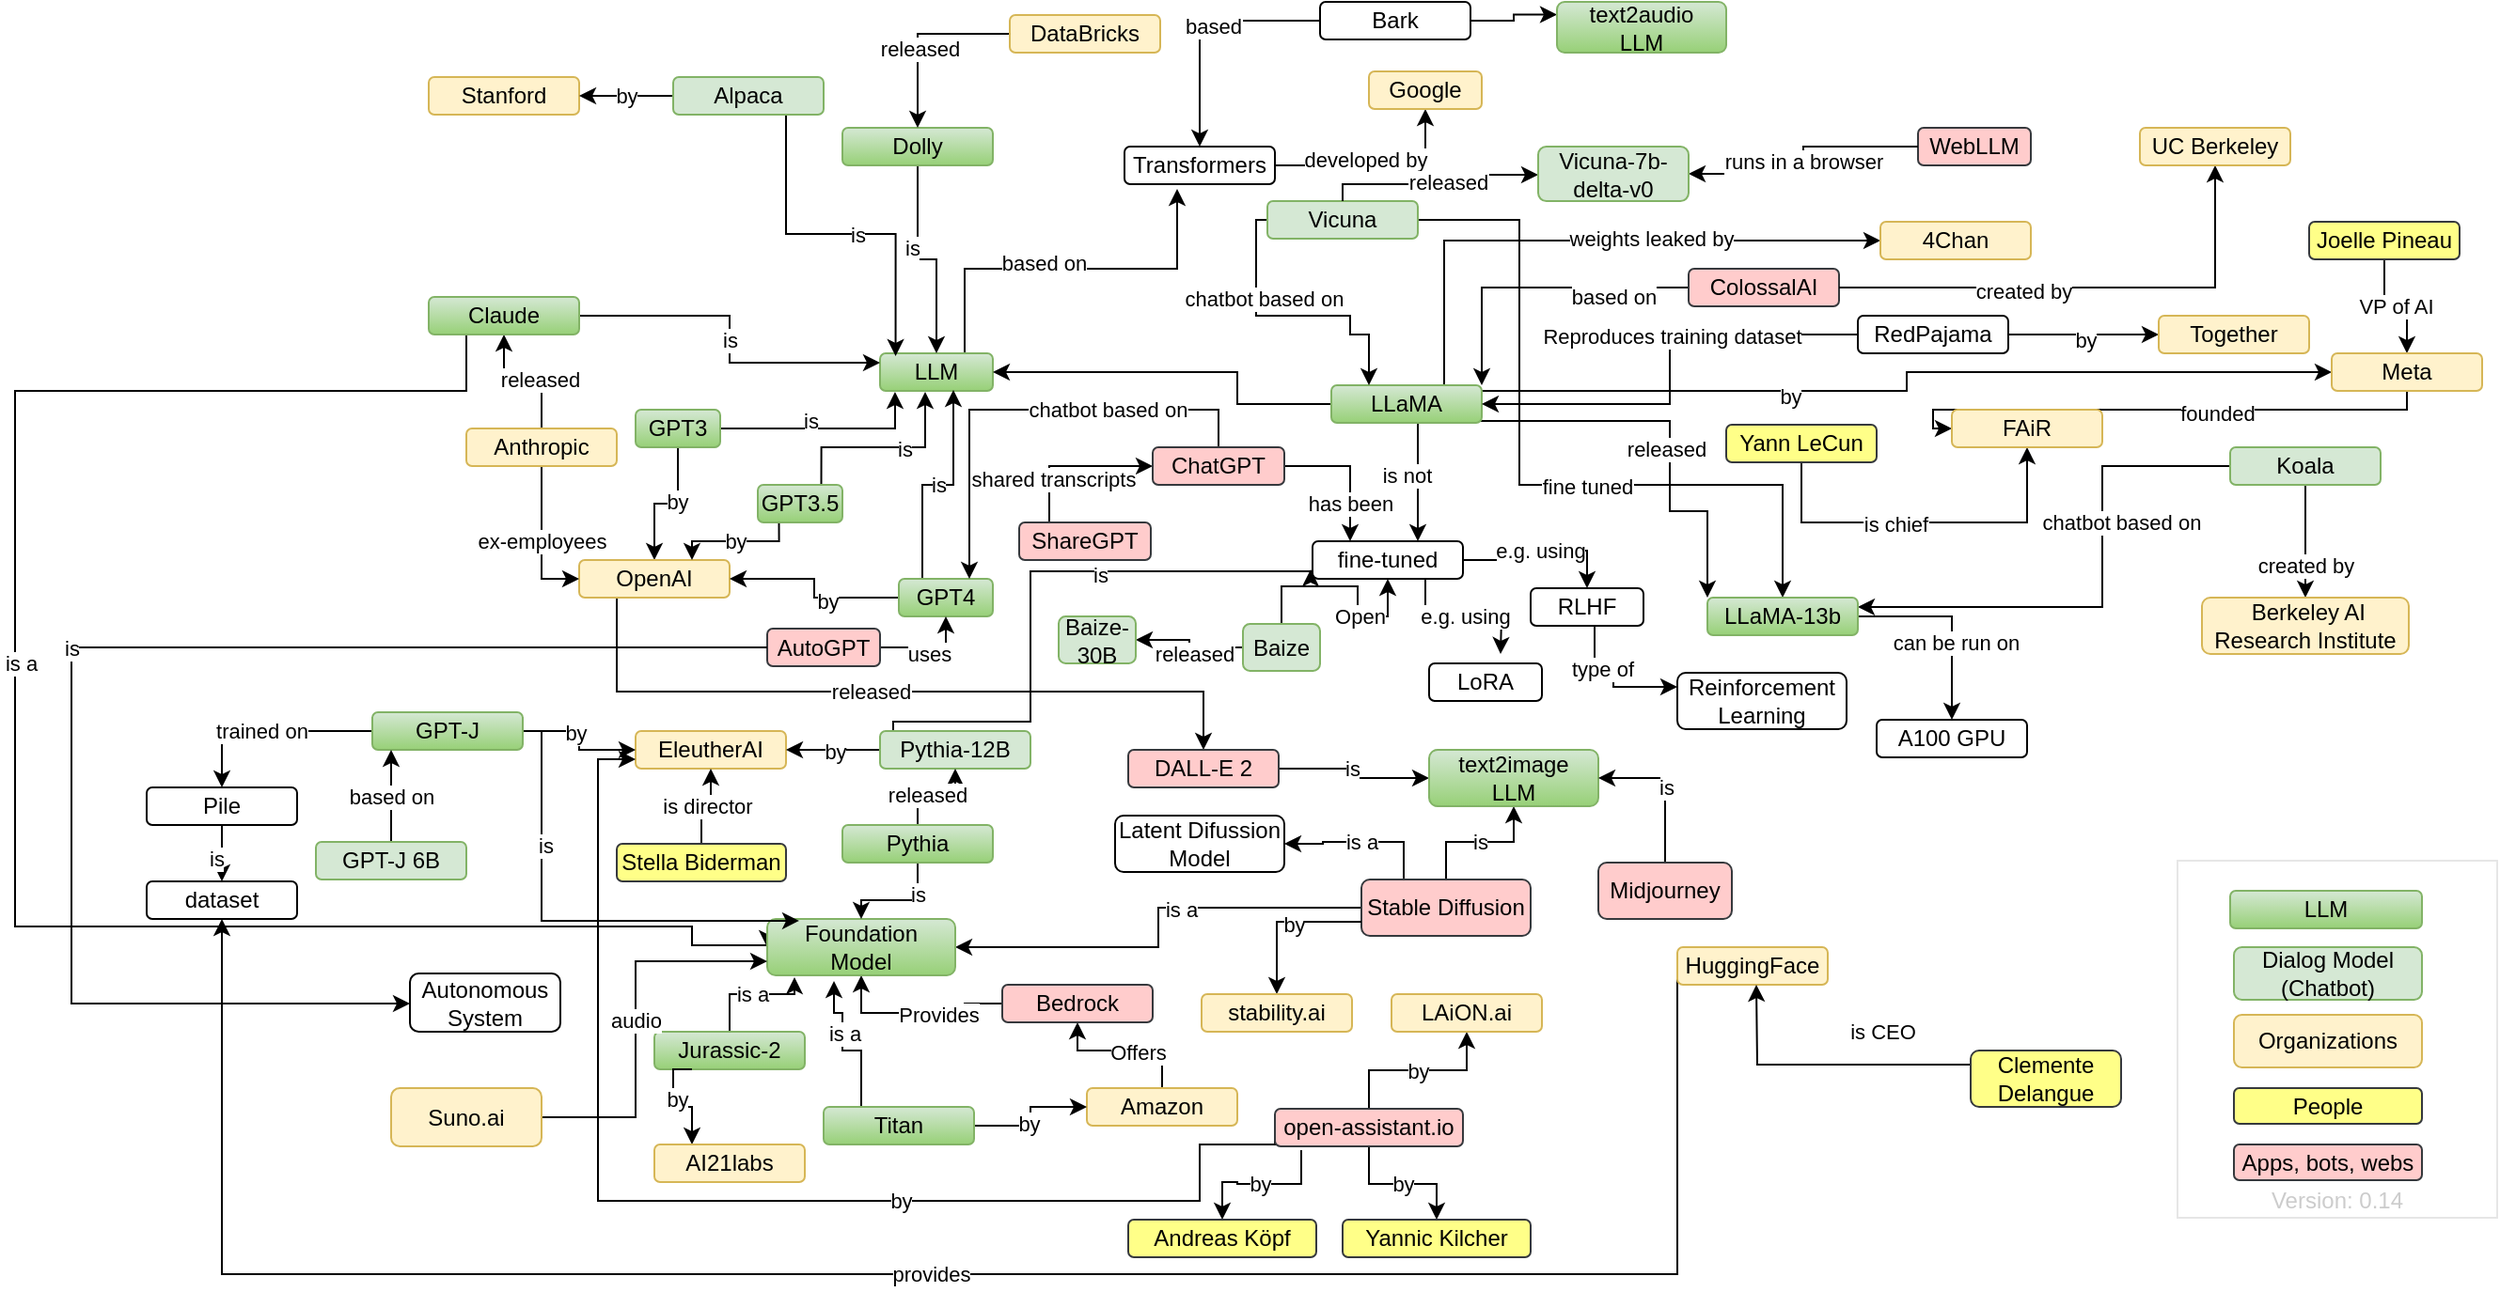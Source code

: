 <mxfile compressed="false" version="21.1.8" type="github">
  <diagram name="Page-1" id="zYdKh_WhomsrJ0pVKOLc">
    <mxGraphModel dx="1834" dy="667" grid="1" gridSize="10" guides="1" tooltips="1" connect="1" arrows="1" fold="1" page="1" pageScale="1" pageWidth="850" pageHeight="1100" math="0" shadow="0">
      <root>
        <mxCell id="0" />
        <mxCell id="1" parent="0" />
        <mxCell id="rc8IcvqTiUcz9mYL3Jec-9" value="" style="edgeStyle=orthogonalEdgeStyle;rounded=0;orthogonalLoop=1;jettySize=auto;html=1;entryX=0.133;entryY=1.025;entryDx=0;entryDy=0;entryPerimeter=0;" parent="1" source="rc8IcvqTiUcz9mYL3Jec-1" target="rc8IcvqTiUcz9mYL3Jec-7" edge="1">
          <mxGeometry relative="1" as="geometry" />
        </mxCell>
        <mxCell id="Nf7-oAOZD7IBiFHSosRC-110" value="is" style="edgeLabel;html=1;align=center;verticalAlign=middle;resizable=0;points=[];" parent="rc8IcvqTiUcz9mYL3Jec-9" connectable="0" vertex="1">
          <mxGeometry x="-0.15" y="4" relative="1" as="geometry">
            <mxPoint as="offset" />
          </mxGeometry>
        </mxCell>
        <mxCell id="Nf7-oAOZD7IBiFHSosRC-9" value="" style="edgeStyle=orthogonalEdgeStyle;rounded=0;orthogonalLoop=1;jettySize=auto;html=1;" parent="1" source="rc8IcvqTiUcz9mYL3Jec-1" target="Nf7-oAOZD7IBiFHSosRC-8" edge="1">
          <mxGeometry relative="1" as="geometry" />
        </mxCell>
        <mxCell id="Nf7-oAOZD7IBiFHSosRC-112" value="by" style="edgeLabel;html=1;align=center;verticalAlign=middle;resizable=0;points=[];" parent="Nf7-oAOZD7IBiFHSosRC-9" connectable="0" vertex="1">
          <mxGeometry x="-0.217" y="-1" relative="1" as="geometry">
            <mxPoint as="offset" />
          </mxGeometry>
        </mxCell>
        <mxCell id="rc8IcvqTiUcz9mYL3Jec-1" value="GPT3" style="rounded=1;whiteSpace=wrap;html=1;fillColor=#d5e8d4;strokeColor=#82b366;gradientColor=#97d077;" parent="1" vertex="1">
          <mxGeometry x="140" y="310" width="45" height="20" as="geometry" />
        </mxCell>
        <mxCell id="Nf7-oAOZD7IBiFHSosRC-76" style="edgeStyle=orthogonalEdgeStyle;rounded=0;orthogonalLoop=1;jettySize=auto;html=1;exitX=0.75;exitY=0;exitDx=0;exitDy=0;entryX=0.35;entryY=1.125;entryDx=0;entryDy=0;entryPerimeter=0;" parent="1" source="rc8IcvqTiUcz9mYL3Jec-7" target="Nf7-oAOZD7IBiFHSosRC-75" edge="1">
          <mxGeometry relative="1" as="geometry" />
        </mxCell>
        <mxCell id="Nf7-oAOZD7IBiFHSosRC-104" value="based on" style="edgeLabel;html=1;align=center;verticalAlign=middle;resizable=0;points=[];" parent="Nf7-oAOZD7IBiFHSosRC-76" connectable="0" vertex="1">
          <mxGeometry x="-0.137" y="3" relative="1" as="geometry">
            <mxPoint as="offset" />
          </mxGeometry>
        </mxCell>
        <mxCell id="rc8IcvqTiUcz9mYL3Jec-7" value="LLM" style="rounded=1;whiteSpace=wrap;html=1;fillColor=#d5e8d4;gradientColor=#97d077;strokeColor=#82b366;" parent="1" vertex="1">
          <mxGeometry x="270" y="280" width="60" height="20" as="geometry" />
        </mxCell>
        <mxCell id="Nf7-oAOZD7IBiFHSosRC-61" value="" style="edgeStyle=orthogonalEdgeStyle;rounded=0;orthogonalLoop=1;jettySize=auto;html=1;" parent="1" source="rc8IcvqTiUcz9mYL3Jec-10" target="rc8IcvqTiUcz9mYL3Jec-7" edge="1">
          <mxGeometry relative="1" as="geometry" />
        </mxCell>
        <mxCell id="Nf7-oAOZD7IBiFHSosRC-107" value="is" style="edgeLabel;html=1;align=center;verticalAlign=middle;resizable=0;points=[];" parent="Nf7-oAOZD7IBiFHSosRC-61" connectable="0" vertex="1">
          <mxGeometry x="-0.2" y="-3" relative="1" as="geometry">
            <mxPoint as="offset" />
          </mxGeometry>
        </mxCell>
        <mxCell id="rc8IcvqTiUcz9mYL3Jec-10" value="Dolly" style="rounded=1;whiteSpace=wrap;html=1;fillColor=#d5e8d4;gradientColor=#97d077;strokeColor=#82b366;" parent="1" vertex="1">
          <mxGeometry x="250" y="160" width="80" height="20" as="geometry" />
        </mxCell>
        <mxCell id="Nf7-oAOZD7IBiFHSosRC-60" value="" style="edgeStyle=orthogonalEdgeStyle;rounded=0;orthogonalLoop=1;jettySize=auto;html=1;" parent="1" source="rc8IcvqTiUcz9mYL3Jec-12" target="rc8IcvqTiUcz9mYL3Jec-10" edge="1">
          <mxGeometry relative="1" as="geometry" />
        </mxCell>
        <mxCell id="Nf7-oAOZD7IBiFHSosRC-106" value="released" style="edgeLabel;html=1;align=center;verticalAlign=middle;resizable=0;points=[];" parent="Nf7-oAOZD7IBiFHSosRC-60" connectable="0" vertex="1">
          <mxGeometry x="0.15" y="1" relative="1" as="geometry">
            <mxPoint as="offset" />
          </mxGeometry>
        </mxCell>
        <mxCell id="rc8IcvqTiUcz9mYL3Jec-12" value="DataBricks" style="rounded=1;whiteSpace=wrap;html=1;fillColor=#fff2cc;strokeColor=#d6b656;" parent="1" vertex="1">
          <mxGeometry x="339" y="100" width="80" height="20" as="geometry" />
        </mxCell>
        <mxCell id="Nf7-oAOZD7IBiFHSosRC-1" value="Stanford" style="rounded=1;whiteSpace=wrap;html=1;fillColor=#fff2cc;strokeColor=#d6b656;" parent="1" vertex="1">
          <mxGeometry x="30" y="133" width="80" height="20" as="geometry" />
        </mxCell>
        <mxCell id="Nf7-oAOZD7IBiFHSosRC-69" style="edgeStyle=orthogonalEdgeStyle;rounded=0;orthogonalLoop=1;jettySize=auto;html=1;exitX=0.75;exitY=1;exitDx=0;exitDy=0;" parent="1" source="Nf7-oAOZD7IBiFHSosRC-8" target="Nf7-oAOZD7IBiFHSosRC-10" edge="1">
          <mxGeometry relative="1" as="geometry">
            <Array as="points">
              <mxPoint x="130" y="410" />
              <mxPoint x="130" y="460" />
              <mxPoint x="442" y="460" />
            </Array>
          </mxGeometry>
        </mxCell>
        <mxCell id="Nf7-oAOZD7IBiFHSosRC-115" value="released" style="edgeLabel;html=1;align=center;verticalAlign=middle;resizable=0;points=[];" parent="Nf7-oAOZD7IBiFHSosRC-69" connectable="0" vertex="1">
          <mxGeometry x="0.04" relative="1" as="geometry">
            <mxPoint as="offset" />
          </mxGeometry>
        </mxCell>
        <mxCell id="Nf7-oAOZD7IBiFHSosRC-8" value="OpenAI" style="rounded=1;whiteSpace=wrap;html=1;fillColor=#fff2cc;strokeColor=#d6b656;" parent="1" vertex="1">
          <mxGeometry x="110" y="390" width="80" height="20" as="geometry" />
        </mxCell>
        <mxCell id="Nf7-oAOZD7IBiFHSosRC-49" value="" style="edgeStyle=orthogonalEdgeStyle;rounded=0;orthogonalLoop=1;jettySize=auto;html=1;" parent="1" source="Nf7-oAOZD7IBiFHSosRC-10" target="Nf7-oAOZD7IBiFHSosRC-48" edge="1">
          <mxGeometry relative="1" as="geometry" />
        </mxCell>
        <mxCell id="Nf7-oAOZD7IBiFHSosRC-116" value="is" style="edgeLabel;html=1;align=center;verticalAlign=middle;resizable=0;points=[];" parent="Nf7-oAOZD7IBiFHSosRC-49" connectable="0" vertex="1">
          <mxGeometry x="-0.082" relative="1" as="geometry">
            <mxPoint as="offset" />
          </mxGeometry>
        </mxCell>
        <mxCell id="Nf7-oAOZD7IBiFHSosRC-10" value="DALL-E 2" style="rounded=1;whiteSpace=wrap;html=1;fillColor=#ffcccc;strokeColor=#36393d;" parent="1" vertex="1">
          <mxGeometry x="402" y="491" width="80" height="20" as="geometry" />
        </mxCell>
        <mxCell id="Nf7-oAOZD7IBiFHSosRC-12" value="EleutherAI" style="rounded=1;whiteSpace=wrap;html=1;fillColor=#fff2cc;strokeColor=#d6b656;" parent="1" vertex="1">
          <mxGeometry x="140" y="481" width="80" height="20" as="geometry" />
        </mxCell>
        <mxCell id="Nf7-oAOZD7IBiFHSosRC-14" value="is director" style="edgeStyle=orthogonalEdgeStyle;rounded=0;orthogonalLoop=1;jettySize=auto;html=1;" parent="1" source="Nf7-oAOZD7IBiFHSosRC-13" target="Nf7-oAOZD7IBiFHSosRC-12" edge="1">
          <mxGeometry relative="1" as="geometry" />
        </mxCell>
        <mxCell id="Nf7-oAOZD7IBiFHSosRC-13" value="Stella Biderman" style="rounded=1;whiteSpace=wrap;html=1;fillColor=#ffff88;strokeColor=#36393d;" parent="1" vertex="1">
          <mxGeometry x="130" y="541" width="90" height="20" as="geometry" />
        </mxCell>
        <mxCell id="Nf7-oAOZD7IBiFHSosRC-62" value="" style="edgeStyle=orthogonalEdgeStyle;rounded=0;orthogonalLoop=1;jettySize=auto;html=1;" parent="1" source="Nf7-oAOZD7IBiFHSosRC-16" target="Nf7-oAOZD7IBiFHSosRC-15" edge="1">
          <mxGeometry relative="1" as="geometry" />
        </mxCell>
        <mxCell id="Nf7-oAOZD7IBiFHSosRC-114" value="created by" style="edgeLabel;html=1;align=center;verticalAlign=middle;resizable=0;points=[];" parent="Nf7-oAOZD7IBiFHSosRC-62" connectable="0" vertex="1">
          <mxGeometry x="0.435" relative="1" as="geometry">
            <mxPoint as="offset" />
          </mxGeometry>
        </mxCell>
        <mxCell id="Nf7-oAOZD7IBiFHSosRC-15" value="&amp;nbsp;Berkeley AI Research Institute" style="rounded=1;whiteSpace=wrap;html=1;fillColor=#fff2cc;strokeColor=#d6b656;" parent="1" vertex="1">
          <mxGeometry x="973" y="410" width="110" height="30" as="geometry" />
        </mxCell>
        <mxCell id="Nf7-oAOZD7IBiFHSosRC-124" style="edgeStyle=orthogonalEdgeStyle;rounded=0;orthogonalLoop=1;jettySize=auto;html=1;entryX=1;entryY=0.25;entryDx=0;entryDy=0;" parent="1" source="Nf7-oAOZD7IBiFHSosRC-16" target="Nf7-oAOZD7IBiFHSosRC-44" edge="1">
          <mxGeometry relative="1" as="geometry">
            <Array as="points">
              <mxPoint x="920" y="340" />
              <mxPoint x="920" y="415" />
            </Array>
          </mxGeometry>
        </mxCell>
        <mxCell id="Nf7-oAOZD7IBiFHSosRC-125" value="chatbot based on" style="edgeLabel;html=1;align=center;verticalAlign=middle;resizable=0;points=[];" parent="Nf7-oAOZD7IBiFHSosRC-124" connectable="0" vertex="1">
          <mxGeometry x="-0.142" y="2" relative="1" as="geometry">
            <mxPoint x="8" y="-19" as="offset" />
          </mxGeometry>
        </mxCell>
        <mxCell id="Nf7-oAOZD7IBiFHSosRC-16" value="Koala" style="rounded=1;whiteSpace=wrap;html=1;fillColor=#d5e8d4;strokeColor=#82b366;" parent="1" vertex="1">
          <mxGeometry x="988" y="330" width="80" height="20" as="geometry" />
        </mxCell>
        <mxCell id="Nf7-oAOZD7IBiFHSosRC-68" value="" style="edgeStyle=orthogonalEdgeStyle;rounded=0;orthogonalLoop=1;jettySize=auto;html=1;" parent="1" source="Nf7-oAOZD7IBiFHSosRC-17" target="Nf7-oAOZD7IBiFHSosRC-8" edge="1">
          <mxGeometry relative="1" as="geometry" />
        </mxCell>
        <mxCell id="Nf7-oAOZD7IBiFHSosRC-117" value="by" style="edgeLabel;html=1;align=center;verticalAlign=middle;resizable=0;points=[];" parent="Nf7-oAOZD7IBiFHSosRC-68" connectable="0" vertex="1">
          <mxGeometry x="-0.233" y="2" relative="1" as="geometry">
            <mxPoint as="offset" />
          </mxGeometry>
        </mxCell>
        <mxCell id="kC5YvyOTZEcegMEEfZhX-27" value="is" style="edgeStyle=orthogonalEdgeStyle;rounded=0;orthogonalLoop=1;jettySize=auto;html=1;exitX=0.25;exitY=0;exitDx=0;exitDy=0;entryX=0.65;entryY=0.975;entryDx=0;entryDy=0;entryPerimeter=0;" parent="1" source="Nf7-oAOZD7IBiFHSosRC-17" target="rc8IcvqTiUcz9mYL3Jec-7" edge="1">
          <mxGeometry relative="1" as="geometry" />
        </mxCell>
        <mxCell id="Nf7-oAOZD7IBiFHSosRC-17" value="GPT4" style="rounded=1;whiteSpace=wrap;html=1;fillColor=#d5e8d4;strokeColor=#82b366;gradientColor=#97d077;" parent="1" vertex="1">
          <mxGeometry x="280" y="400" width="50" height="20" as="geometry" />
        </mxCell>
        <mxCell id="Nf7-oAOZD7IBiFHSosRC-126" value="based on" style="edgeStyle=orthogonalEdgeStyle;rounded=0;orthogonalLoop=1;jettySize=auto;html=1;entryX=1;entryY=0;entryDx=0;entryDy=0;" parent="1" source="Nf7-oAOZD7IBiFHSosRC-20" target="Nf7-oAOZD7IBiFHSosRC-24" edge="1">
          <mxGeometry x="-0.506" y="5" relative="1" as="geometry">
            <mxPoint as="offset" />
          </mxGeometry>
        </mxCell>
        <mxCell id="Nf7-oAOZD7IBiFHSosRC-20" value="ColossalAI" style="rounded=1;whiteSpace=wrap;html=1;fillColor=#ffcccc;strokeColor=#36393d;" parent="1" vertex="1">
          <mxGeometry x="700" y="235" width="80" height="20" as="geometry" />
        </mxCell>
        <mxCell id="Nf7-oAOZD7IBiFHSosRC-59" value="" style="edgeStyle=orthogonalEdgeStyle;rounded=0;orthogonalLoop=1;jettySize=auto;html=1;" parent="1" source="Nf7-oAOZD7IBiFHSosRC-20" target="Nf7-oAOZD7IBiFHSosRC-21" edge="1">
          <mxGeometry relative="1" as="geometry" />
        </mxCell>
        <mxCell id="Nf7-oAOZD7IBiFHSosRC-113" value="created by" style="edgeLabel;html=1;align=center;verticalAlign=middle;resizable=0;points=[];" parent="Nf7-oAOZD7IBiFHSosRC-59" connectable="0" vertex="1">
          <mxGeometry x="-0.262" y="-2" relative="1" as="geometry">
            <mxPoint as="offset" />
          </mxGeometry>
        </mxCell>
        <mxCell id="Nf7-oAOZD7IBiFHSosRC-21" value="UC Berkeley" style="rounded=1;whiteSpace=wrap;html=1;fillColor=#fff2cc;strokeColor=#d6b656;" parent="1" vertex="1">
          <mxGeometry x="940" y="160" width="80" height="20" as="geometry" />
        </mxCell>
        <mxCell id="Nf7-oAOZD7IBiFHSosRC-26" value="" style="edgeStyle=orthogonalEdgeStyle;rounded=0;orthogonalLoop=1;jettySize=auto;html=1;" parent="1" source="Nf7-oAOZD7IBiFHSosRC-24" target="Nf7-oAOZD7IBiFHSosRC-25" edge="1">
          <mxGeometry relative="1" as="geometry">
            <Array as="points">
              <mxPoint x="816" y="300" />
              <mxPoint x="816" y="290" />
            </Array>
          </mxGeometry>
        </mxCell>
        <mxCell id="Nf7-oAOZD7IBiFHSosRC-127" value="by" style="edgeLabel;html=1;align=center;verticalAlign=middle;resizable=0;points=[];" parent="Nf7-oAOZD7IBiFHSosRC-26" connectable="0" vertex="1">
          <mxGeometry x="-0.29" y="-2" relative="1" as="geometry">
            <mxPoint y="1" as="offset" />
          </mxGeometry>
        </mxCell>
        <mxCell id="Nf7-oAOZD7IBiFHSosRC-39" value="" style="edgeStyle=orthogonalEdgeStyle;rounded=0;orthogonalLoop=1;jettySize=auto;html=1;" parent="1" edge="1">
          <mxGeometry relative="1" as="geometry">
            <Array as="points">
              <mxPoint x="556" y="360" />
              <mxPoint x="556" y="360" />
            </Array>
            <mxPoint x="556" y="317" as="sourcePoint" />
            <mxPoint x="556" y="380" as="targetPoint" />
          </mxGeometry>
        </mxCell>
        <mxCell id="Nf7-oAOZD7IBiFHSosRC-129" value="is not" style="edgeLabel;html=1;align=center;verticalAlign=middle;resizable=0;points=[];" parent="Nf7-oAOZD7IBiFHSosRC-39" connectable="0" vertex="1">
          <mxGeometry x="-0.21" relative="1" as="geometry">
            <mxPoint x="-6" y="3" as="offset" />
          </mxGeometry>
        </mxCell>
        <mxCell id="Nf7-oAOZD7IBiFHSosRC-46" style="edgeStyle=orthogonalEdgeStyle;rounded=0;orthogonalLoop=1;jettySize=auto;html=1;exitX=0.925;exitY=0.95;exitDx=0;exitDy=0;entryX=0;entryY=0;entryDx=0;entryDy=0;exitPerimeter=0;" parent="1" source="Nf7-oAOZD7IBiFHSosRC-24" target="Nf7-oAOZD7IBiFHSosRC-44" edge="1">
          <mxGeometry relative="1" as="geometry">
            <Array as="points">
              <mxPoint x="690" y="316" />
              <mxPoint x="690" y="364" />
              <mxPoint x="710" y="364" />
            </Array>
          </mxGeometry>
        </mxCell>
        <mxCell id="Nf7-oAOZD7IBiFHSosRC-155" value="released" style="edgeLabel;html=1;align=center;verticalAlign=middle;resizable=0;points=[];" parent="Nf7-oAOZD7IBiFHSosRC-46" connectable="0" vertex="1">
          <mxGeometry x="0.059" y="2" relative="1" as="geometry">
            <mxPoint x="-4" y="4" as="offset" />
          </mxGeometry>
        </mxCell>
        <mxCell id="Nf7-oAOZD7IBiFHSosRC-54" style="edgeStyle=orthogonalEdgeStyle;rounded=0;orthogonalLoop=1;jettySize=auto;html=1;exitX=0.75;exitY=0;exitDx=0;exitDy=0;entryX=0;entryY=0.5;entryDx=0;entryDy=0;" parent="1" source="Nf7-oAOZD7IBiFHSosRC-24" target="Nf7-oAOZD7IBiFHSosRC-53" edge="1">
          <mxGeometry relative="1" as="geometry" />
        </mxCell>
        <mxCell id="Nf7-oAOZD7IBiFHSosRC-121" value="weights leaked by" style="edgeLabel;html=1;align=center;verticalAlign=middle;resizable=0;points=[];" parent="Nf7-oAOZD7IBiFHSosRC-54" connectable="0" vertex="1">
          <mxGeometry x="-0.28" y="-3" relative="1" as="geometry">
            <mxPoint x="76" y="-4" as="offset" />
          </mxGeometry>
        </mxCell>
        <mxCell id="pncwD2yv2-toFsTXnSwA-3" style="edgeStyle=orthogonalEdgeStyle;rounded=0;orthogonalLoop=1;jettySize=auto;html=1;entryX=1;entryY=0.5;entryDx=0;entryDy=0;" parent="1" source="Nf7-oAOZD7IBiFHSosRC-24" target="rc8IcvqTiUcz9mYL3Jec-7" edge="1">
          <mxGeometry relative="1" as="geometry">
            <Array as="points">
              <mxPoint x="460" y="307" />
              <mxPoint x="460" y="290" />
            </Array>
          </mxGeometry>
        </mxCell>
        <mxCell id="Nf7-oAOZD7IBiFHSosRC-24" value="LLaMA" style="rounded=1;whiteSpace=wrap;html=1;fillColor=#d5e8d4;strokeColor=#82b366;gradientColor=#97d077;" parent="1" vertex="1">
          <mxGeometry x="510" y="297" width="80" height="20" as="geometry" />
        </mxCell>
        <mxCell id="Nf7-oAOZD7IBiFHSosRC-28" value="VP of AI" style="edgeStyle=orthogonalEdgeStyle;rounded=0;orthogonalLoop=1;jettySize=auto;html=1;" parent="1" source="Nf7-oAOZD7IBiFHSosRC-27" target="Nf7-oAOZD7IBiFHSosRC-25" edge="1">
          <mxGeometry relative="1" as="geometry" />
        </mxCell>
        <mxCell id="Nf7-oAOZD7IBiFHSosRC-41" value="" style="edgeStyle=orthogonalEdgeStyle;rounded=0;orthogonalLoop=1;jettySize=auto;html=1;" parent="1" source="Nf7-oAOZD7IBiFHSosRC-25" target="Nf7-oAOZD7IBiFHSosRC-40" edge="1">
          <mxGeometry relative="1" as="geometry">
            <Array as="points">
              <mxPoint x="1082" y="310" />
              <mxPoint x="830" y="310" />
            </Array>
          </mxGeometry>
        </mxCell>
        <mxCell id="Nf7-oAOZD7IBiFHSosRC-132" value="founded" style="edgeLabel;html=1;align=center;verticalAlign=middle;resizable=0;points=[];" parent="Nf7-oAOZD7IBiFHSosRC-41" connectable="0" vertex="1">
          <mxGeometry x="-0.194" y="3" relative="1" as="geometry">
            <mxPoint x="2" y="-1" as="offset" />
          </mxGeometry>
        </mxCell>
        <mxCell id="Nf7-oAOZD7IBiFHSosRC-25" value="Meta" style="rounded=1;whiteSpace=wrap;html=1;fillColor=#fff2cc;strokeColor=#d6b656;" parent="1" vertex="1">
          <mxGeometry x="1042" y="280" width="80" height="20" as="geometry" />
        </mxCell>
        <mxCell id="Nf7-oAOZD7IBiFHSosRC-27" value="Joelle Pineau" style="rounded=1;whiteSpace=wrap;html=1;fillColor=#ffff88;strokeColor=#36393d;" parent="1" vertex="1">
          <mxGeometry x="1030" y="210" width="80" height="20" as="geometry" />
        </mxCell>
        <mxCell id="Nf7-oAOZD7IBiFHSosRC-67" value="" style="edgeStyle=orthogonalEdgeStyle;rounded=0;orthogonalLoop=1;jettySize=auto;html=1;entryX=0.25;entryY=0;entryDx=0;entryDy=0;" parent="1" source="Nf7-oAOZD7IBiFHSosRC-30" target="Nf7-oAOZD7IBiFHSosRC-24" edge="1">
          <mxGeometry relative="1" as="geometry">
            <Array as="points">
              <mxPoint x="470" y="209" />
              <mxPoint x="470" y="260" />
              <mxPoint x="520" y="260" />
              <mxPoint x="520" y="270" />
              <mxPoint x="530" y="270" />
            </Array>
            <mxPoint x="530" y="270" as="targetPoint" />
          </mxGeometry>
        </mxCell>
        <mxCell id="Nf7-oAOZD7IBiFHSosRC-109" value="chatbot based on" style="edgeLabel;html=1;align=center;verticalAlign=middle;resizable=0;points=[];" parent="Nf7-oAOZD7IBiFHSosRC-67" connectable="0" vertex="1">
          <mxGeometry x="-0.375" y="4" relative="1" as="geometry">
            <mxPoint as="offset" />
          </mxGeometry>
        </mxCell>
        <mxCell id="pncwD2yv2-toFsTXnSwA-5" value="" style="edgeStyle=orthogonalEdgeStyle;rounded=0;orthogonalLoop=1;jettySize=auto;html=1;entryX=0.5;entryY=0;entryDx=0;entryDy=0;" parent="1" source="Nf7-oAOZD7IBiFHSosRC-30" target="Nf7-oAOZD7IBiFHSosRC-44" edge="1">
          <mxGeometry relative="1" as="geometry">
            <mxPoint x="517" y="263" as="targetPoint" />
            <Array as="points">
              <mxPoint x="610" y="209" />
              <mxPoint x="610" y="350" />
              <mxPoint x="750" y="350" />
            </Array>
          </mxGeometry>
        </mxCell>
        <mxCell id="pncwD2yv2-toFsTXnSwA-6" value="fine tuned" style="edgeLabel;html=1;align=center;verticalAlign=middle;resizable=0;points=[];" parent="pncwD2yv2-toFsTXnSwA-5" vertex="1" connectable="0">
          <mxGeometry x="-0.467" y="4" relative="1" as="geometry">
            <mxPoint x="32" y="90" as="offset" />
          </mxGeometry>
        </mxCell>
        <mxCell id="Nf7-oAOZD7IBiFHSosRC-30" value="Vicuna" style="rounded=1;whiteSpace=wrap;html=1;fillColor=#d5e8d4;strokeColor=#82b366;" parent="1" vertex="1">
          <mxGeometry x="476" y="199" width="80" height="20" as="geometry" />
        </mxCell>
        <mxCell id="kC5YvyOTZEcegMEEfZhX-26" value="e.g. using" style="edgeStyle=orthogonalEdgeStyle;rounded=0;orthogonalLoop=1;jettySize=auto;html=1;entryX=0.5;entryY=0;entryDx=0;entryDy=0;" parent="1" source="Nf7-oAOZD7IBiFHSosRC-38" target="kC5YvyOTZEcegMEEfZhX-8" edge="1">
          <mxGeometry relative="1" as="geometry" />
        </mxCell>
        <mxCell id="pncwD2yv2-toFsTXnSwA-40" value="e.g. using" style="edgeStyle=orthogonalEdgeStyle;rounded=0;orthogonalLoop=1;jettySize=auto;html=1;exitX=0.75;exitY=1;exitDx=0;exitDy=0;" parent="1" source="Nf7-oAOZD7IBiFHSosRC-38" edge="1">
          <mxGeometry relative="1" as="geometry">
            <mxPoint x="600" y="440" as="targetPoint" />
          </mxGeometry>
        </mxCell>
        <mxCell id="Nf7-oAOZD7IBiFHSosRC-38" value="fine-tuned" style="rounded=1;whiteSpace=wrap;html=1;" parent="1" vertex="1">
          <mxGeometry x="500" y="380" width="80" height="20" as="geometry" />
        </mxCell>
        <mxCell id="Nf7-oAOZD7IBiFHSosRC-43" value="" style="edgeStyle=orthogonalEdgeStyle;rounded=0;orthogonalLoop=1;jettySize=auto;html=1;" parent="1" source="Nf7-oAOZD7IBiFHSosRC-42" target="Nf7-oAOZD7IBiFHSosRC-40" edge="1">
          <mxGeometry relative="1" as="geometry">
            <Array as="points">
              <mxPoint x="760" y="370" />
            </Array>
          </mxGeometry>
        </mxCell>
        <mxCell id="Nf7-oAOZD7IBiFHSosRC-130" value="is chief" style="edgeLabel;html=1;align=center;verticalAlign=middle;resizable=0;points=[];" parent="Nf7-oAOZD7IBiFHSosRC-43" connectable="0" vertex="1">
          <mxGeometry x="-0.146" y="-1" relative="1" as="geometry">
            <mxPoint as="offset" />
          </mxGeometry>
        </mxCell>
        <mxCell id="Nf7-oAOZD7IBiFHSosRC-40" value="FAiR" style="rounded=1;whiteSpace=wrap;html=1;fillColor=#fff2cc;strokeColor=#d6b656;" parent="1" vertex="1">
          <mxGeometry x="840" y="310" width="80" height="20" as="geometry" />
        </mxCell>
        <mxCell id="Nf7-oAOZD7IBiFHSosRC-42" value="Yann LeCun" style="rounded=1;whiteSpace=wrap;html=1;fillColor=#ffff88;strokeColor=#36393d;" parent="1" vertex="1">
          <mxGeometry x="720" y="318" width="80" height="20" as="geometry" />
        </mxCell>
        <mxCell id="Nf7-oAOZD7IBiFHSosRC-118" style="edgeStyle=orthogonalEdgeStyle;rounded=0;orthogonalLoop=1;jettySize=auto;html=1;" parent="1" source="Nf7-oAOZD7IBiFHSosRC-44" target="Nf7-oAOZD7IBiFHSosRC-47" edge="1">
          <mxGeometry relative="1" as="geometry" />
        </mxCell>
        <mxCell id="Nf7-oAOZD7IBiFHSosRC-119" value="can be run on" style="edgeLabel;html=1;align=center;verticalAlign=middle;resizable=0;points=[];" parent="Nf7-oAOZD7IBiFHSosRC-118" connectable="0" vertex="1">
          <mxGeometry x="0.222" y="2" relative="1" as="geometry">
            <mxPoint as="offset" />
          </mxGeometry>
        </mxCell>
        <mxCell id="Nf7-oAOZD7IBiFHSosRC-44" value="LLaMA-13b" style="rounded=1;whiteSpace=wrap;html=1;fillColor=#d5e8d4;strokeColor=#82b366;gradientColor=#97d077;" parent="1" vertex="1">
          <mxGeometry x="710" y="410" width="80" height="20" as="geometry" />
        </mxCell>
        <mxCell id="Nf7-oAOZD7IBiFHSosRC-47" value="A100 GPU" style="rounded=1;whiteSpace=wrap;html=1;" parent="1" vertex="1">
          <mxGeometry x="800" y="475" width="80" height="20" as="geometry" />
        </mxCell>
        <mxCell id="Nf7-oAOZD7IBiFHSosRC-52" value="is" style="edgeStyle=orthogonalEdgeStyle;rounded=0;orthogonalLoop=1;jettySize=auto;html=1;" parent="1" source="Nf7-oAOZD7IBiFHSosRC-51" target="Nf7-oAOZD7IBiFHSosRC-48" edge="1">
          <mxGeometry relative="1" as="geometry" />
        </mxCell>
        <mxCell id="Nf7-oAOZD7IBiFHSosRC-48" value="text2image&lt;br&gt;LLM" style="rounded=1;whiteSpace=wrap;html=1;fillColor=#d5e8d4;gradientColor=#97d077;strokeColor=#82b366;" parent="1" vertex="1">
          <mxGeometry x="562" y="491" width="90" height="30" as="geometry" />
        </mxCell>
        <mxCell id="VnbCQmwnc8fAFKmrNmWd-25" style="edgeStyle=orthogonalEdgeStyle;rounded=0;orthogonalLoop=1;jettySize=auto;html=1;entryX=1;entryY=0.5;entryDx=0;entryDy=0;" parent="1" source="Nf7-oAOZD7IBiFHSosRC-51" target="VnbCQmwnc8fAFKmrNmWd-8" edge="1">
          <mxGeometry relative="1" as="geometry" />
        </mxCell>
        <mxCell id="VnbCQmwnc8fAFKmrNmWd-26" value="is a" style="edgeLabel;html=1;align=center;verticalAlign=middle;resizable=0;points=[];" parent="VnbCQmwnc8fAFKmrNmWd-25" vertex="1" connectable="0">
          <mxGeometry x="-0.191" y="1" relative="1" as="geometry">
            <mxPoint as="offset" />
          </mxGeometry>
        </mxCell>
        <mxCell id="muqpwIbcx8pszHu83CzP-3" value="is a" style="edgeStyle=orthogonalEdgeStyle;rounded=0;orthogonalLoop=1;jettySize=auto;html=1;exitX=0.25;exitY=0;exitDx=0;exitDy=0;entryX=1;entryY=0.5;entryDx=0;entryDy=0;" parent="1" source="Nf7-oAOZD7IBiFHSosRC-51" target="muqpwIbcx8pszHu83CzP-2" edge="1">
          <mxGeometry relative="1" as="geometry" />
        </mxCell>
        <mxCell id="Nf7-oAOZD7IBiFHSosRC-51" value="Stable Diffusion" style="rounded=1;whiteSpace=wrap;html=1;fillColor=#ffcccc;strokeColor=#36393d;" parent="1" vertex="1">
          <mxGeometry x="526" y="560" width="90" height="30" as="geometry" />
        </mxCell>
        <mxCell id="Nf7-oAOZD7IBiFHSosRC-53" value="4Chan" style="rounded=1;whiteSpace=wrap;html=1;fillColor=#fff2cc;strokeColor=#d6b656;" parent="1" vertex="1">
          <mxGeometry x="802" y="210" width="80" height="20" as="geometry" />
        </mxCell>
        <mxCell id="Nf7-oAOZD7IBiFHSosRC-73" value="by" style="edgeStyle=orthogonalEdgeStyle;rounded=0;orthogonalLoop=1;jettySize=auto;html=1;" parent="1" source="Nf7-oAOZD7IBiFHSosRC-71" target="Nf7-oAOZD7IBiFHSosRC-1" edge="1">
          <mxGeometry relative="1" as="geometry" />
        </mxCell>
        <mxCell id="Nf7-oAOZD7IBiFHSosRC-74" style="edgeStyle=orthogonalEdgeStyle;rounded=0;orthogonalLoop=1;jettySize=auto;html=1;exitX=0.75;exitY=1;exitDx=0;exitDy=0;entryX=0.138;entryY=0.075;entryDx=0;entryDy=0;entryPerimeter=0;" parent="1" source="Nf7-oAOZD7IBiFHSosRC-71" target="rc8IcvqTiUcz9mYL3Jec-7" edge="1">
          <mxGeometry relative="1" as="geometry" />
        </mxCell>
        <mxCell id="Nf7-oAOZD7IBiFHSosRC-108" value="is" style="edgeLabel;html=1;align=center;verticalAlign=middle;resizable=0;points=[];" parent="Nf7-oAOZD7IBiFHSosRC-74" connectable="0" vertex="1">
          <mxGeometry x="0.068" y="1" relative="1" as="geometry">
            <mxPoint x="1" y="1" as="offset" />
          </mxGeometry>
        </mxCell>
        <mxCell id="Nf7-oAOZD7IBiFHSosRC-71" value="Alpaca" style="rounded=1;whiteSpace=wrap;html=1;fillColor=#d5e8d4;strokeColor=#82b366;" parent="1" vertex="1">
          <mxGeometry x="160" y="133" width="80" height="20" as="geometry" />
        </mxCell>
        <mxCell id="Nf7-oAOZD7IBiFHSosRC-78" style="edgeStyle=orthogonalEdgeStyle;rounded=0;orthogonalLoop=1;jettySize=auto;html=1;" parent="1" source="Nf7-oAOZD7IBiFHSosRC-75" target="Nf7-oAOZD7IBiFHSosRC-77" edge="1">
          <mxGeometry relative="1" as="geometry" />
        </mxCell>
        <mxCell id="Nf7-oAOZD7IBiFHSosRC-105" value="developed by" style="edgeLabel;html=1;align=center;verticalAlign=middle;resizable=0;points=[];" parent="Nf7-oAOZD7IBiFHSosRC-78" connectable="0" vertex="1">
          <mxGeometry x="-0.137" y="3" relative="1" as="geometry">
            <mxPoint as="offset" />
          </mxGeometry>
        </mxCell>
        <mxCell id="Nf7-oAOZD7IBiFHSosRC-75" value="Transformers" style="rounded=1;whiteSpace=wrap;html=1;" parent="1" vertex="1">
          <mxGeometry x="400" y="170" width="80" height="20" as="geometry" />
        </mxCell>
        <mxCell id="Nf7-oAOZD7IBiFHSosRC-77" value="Google" style="rounded=1;whiteSpace=wrap;html=1;fillColor=#fff2cc;strokeColor=#d6b656;" parent="1" vertex="1">
          <mxGeometry x="530" y="130" width="60" height="20" as="geometry" />
        </mxCell>
        <mxCell id="Nf7-oAOZD7IBiFHSosRC-138" value="provides" style="edgeStyle=orthogonalEdgeStyle;rounded=0;orthogonalLoop=1;jettySize=auto;html=1;exitX=0;exitY=0.25;exitDx=0;exitDy=0;entryX=0.5;entryY=1;entryDx=0;entryDy=0;" parent="1" source="Nf7-oAOZD7IBiFHSosRC-83" target="g8Lvn-XysmZS2MQQVdfu-11" edge="1">
          <mxGeometry relative="1" as="geometry">
            <mxPoint x="716.5" y="691" as="targetPoint" />
            <Array as="points">
              <mxPoint x="694" y="770" />
              <mxPoint x="-80" y="770" />
            </Array>
          </mxGeometry>
        </mxCell>
        <mxCell id="Nf7-oAOZD7IBiFHSosRC-83" value="HuggingFace" style="rounded=1;whiteSpace=wrap;html=1;fillColor=#fff2cc;strokeColor=#d6b656;" parent="1" vertex="1">
          <mxGeometry x="694" y="596" width="80" height="20" as="geometry" />
        </mxCell>
        <mxCell id="Nf7-oAOZD7IBiFHSosRC-86" style="edgeStyle=orthogonalEdgeStyle;rounded=0;orthogonalLoop=1;jettySize=auto;html=1;entryX=0.25;entryY=1;entryDx=0;entryDy=0;exitX=0;exitY=0.25;exitDx=0;exitDy=0;" parent="1" source="Nf7-oAOZD7IBiFHSosRC-84" edge="1">
          <mxGeometry relative="1" as="geometry">
            <mxPoint x="733" y="692" as="sourcePoint" />
            <mxPoint x="736" y="616" as="targetPoint" />
          </mxGeometry>
        </mxCell>
        <mxCell id="Nf7-oAOZD7IBiFHSosRC-100" value="is CEO" style="edgeLabel;html=1;align=center;verticalAlign=middle;resizable=0;points=[];" parent="Nf7-oAOZD7IBiFHSosRC-86" connectable="0" vertex="1">
          <mxGeometry x="-0.2" y="1" relative="1" as="geometry">
            <mxPoint x="15" y="-19" as="offset" />
          </mxGeometry>
        </mxCell>
        <mxCell id="Nf7-oAOZD7IBiFHSosRC-84" value="Clemente&lt;br&gt;Delangue" style="rounded=1;whiteSpace=wrap;html=1;fillColor=#ffff88;strokeColor=#36393d;" parent="1" vertex="1">
          <mxGeometry x="850" y="651" width="80" height="30" as="geometry" />
        </mxCell>
        <mxCell id="pncwD2yv2-toFsTXnSwA-20" value="by" style="edgeStyle=orthogonalEdgeStyle;rounded=0;orthogonalLoop=1;jettySize=auto;html=1;" parent="1" source="pncwD2yv2-toFsTXnSwA-19" target="Nf7-oAOZD7IBiFHSosRC-87" edge="1">
          <mxGeometry relative="1" as="geometry" />
        </mxCell>
        <mxCell id="Nf7-oAOZD7IBiFHSosRC-87" value="LAiON.ai" style="rounded=1;whiteSpace=wrap;html=1;fillColor=#fff2cc;strokeColor=#d6b656;" parent="1" vertex="1">
          <mxGeometry x="542" y="621" width="80" height="20" as="geometry" />
        </mxCell>
        <mxCell id="Nf7-oAOZD7IBiFHSosRC-149" value="" style="edgeStyle=orthogonalEdgeStyle;rounded=0;orthogonalLoop=1;jettySize=auto;html=1;" parent="1" source="Nf7-oAOZD7IBiFHSosRC-145" target="Nf7-oAOZD7IBiFHSosRC-148" edge="1">
          <mxGeometry relative="1" as="geometry" />
        </mxCell>
        <mxCell id="Nf7-oAOZD7IBiFHSosRC-150" value="released" style="edgeLabel;html=1;align=center;verticalAlign=middle;resizable=0;points=[];" parent="Nf7-oAOZD7IBiFHSosRC-149" connectable="0" vertex="1">
          <mxGeometry x="-0.237" y="-1" relative="1" as="geometry">
            <mxPoint as="offset" />
          </mxGeometry>
        </mxCell>
        <mxCell id="Nf7-oAOZD7IBiFHSosRC-154" value="ex-employees" style="edgeStyle=orthogonalEdgeStyle;rounded=0;orthogonalLoop=1;jettySize=auto;html=1;entryX=0;entryY=0.5;entryDx=0;entryDy=0;exitX=0.5;exitY=1;exitDx=0;exitDy=0;" parent="1" source="Nf7-oAOZD7IBiFHSosRC-145" target="Nf7-oAOZD7IBiFHSosRC-8" edge="1">
          <mxGeometry relative="1" as="geometry">
            <Array as="points">
              <mxPoint x="90" y="400" />
            </Array>
          </mxGeometry>
        </mxCell>
        <mxCell id="Nf7-oAOZD7IBiFHSosRC-145" value="Anthropic" style="rounded=1;whiteSpace=wrap;html=1;fillColor=#fff2cc;strokeColor=#d6b656;" parent="1" vertex="1">
          <mxGeometry x="50" y="320" width="80" height="20" as="geometry" />
        </mxCell>
        <mxCell id="Nf7-oAOZD7IBiFHSosRC-151" value="is" style="edgeStyle=orthogonalEdgeStyle;rounded=0;orthogonalLoop=1;jettySize=auto;html=1;entryX=0;entryY=0.25;entryDx=0;entryDy=0;" parent="1" source="Nf7-oAOZD7IBiFHSosRC-148" target="rc8IcvqTiUcz9mYL3Jec-7" edge="1">
          <mxGeometry relative="1" as="geometry" />
        </mxCell>
        <mxCell id="VnbCQmwnc8fAFKmrNmWd-22" style="edgeStyle=orthogonalEdgeStyle;rounded=0;orthogonalLoop=1;jettySize=auto;html=1;exitX=0.25;exitY=1;exitDx=0;exitDy=0;entryX=0;entryY=0.5;entryDx=0;entryDy=0;" parent="1" source="Nf7-oAOZD7IBiFHSosRC-148" target="VnbCQmwnc8fAFKmrNmWd-8" edge="1">
          <mxGeometry relative="1" as="geometry">
            <Array as="points">
              <mxPoint x="50" y="300" />
              <mxPoint x="-190" y="300" />
              <mxPoint x="-190" y="585" />
              <mxPoint x="170" y="585" />
              <mxPoint x="170" y="595" />
            </Array>
          </mxGeometry>
        </mxCell>
        <mxCell id="VnbCQmwnc8fAFKmrNmWd-23" value="is a" style="edgeLabel;html=1;align=center;verticalAlign=middle;resizable=0;points=[];" parent="VnbCQmwnc8fAFKmrNmWd-22" vertex="1" connectable="0">
          <mxGeometry x="-0.141" y="3" relative="1" as="geometry">
            <mxPoint as="offset" />
          </mxGeometry>
        </mxCell>
        <mxCell id="Nf7-oAOZD7IBiFHSosRC-148" value="Claude" style="rounded=1;whiteSpace=wrap;html=1;fillColor=#d5e8d4;strokeColor=#82b366;gradientColor=#97d077;" parent="1" vertex="1">
          <mxGeometry x="30" y="250" width="80" height="20" as="geometry" />
        </mxCell>
        <mxCell id="1h3RwcM3t6Gh3h66ZXi_-2" value="is" style="edgeStyle=orthogonalEdgeStyle;rounded=0;orthogonalLoop=1;jettySize=auto;html=1;entryX=1;entryY=0.5;entryDx=0;entryDy=0;" parent="1" source="1h3RwcM3t6Gh3h66ZXi_-1" target="Nf7-oAOZD7IBiFHSosRC-48" edge="1">
          <mxGeometry relative="1" as="geometry" />
        </mxCell>
        <mxCell id="1h3RwcM3t6Gh3h66ZXi_-1" value="Midjourney" style="rounded=1;whiteSpace=wrap;html=1;fillColor=#ffcccc;strokeColor=#36393d;" parent="1" vertex="1">
          <mxGeometry x="652" y="551" width="71" height="30" as="geometry" />
        </mxCell>
        <mxCell id="kC5YvyOTZEcegMEEfZhX-3" style="edgeStyle=orthogonalEdgeStyle;rounded=0;orthogonalLoop=1;jettySize=auto;html=1;exitX=0.75;exitY=0;exitDx=0;exitDy=0;entryX=0.4;entryY=1.025;entryDx=0;entryDy=0;entryPerimeter=0;" parent="1" source="kC5YvyOTZEcegMEEfZhX-1" target="rc8IcvqTiUcz9mYL3Jec-7" edge="1">
          <mxGeometry relative="1" as="geometry">
            <Array as="points">
              <mxPoint x="239" y="330" />
              <mxPoint x="294" y="330" />
            </Array>
          </mxGeometry>
        </mxCell>
        <mxCell id="kC5YvyOTZEcegMEEfZhX-28" value="is" style="edgeLabel;html=1;align=center;verticalAlign=middle;resizable=0;points=[];" parent="kC5YvyOTZEcegMEEfZhX-3" vertex="1" connectable="0">
          <mxGeometry x="0.226" relative="1" as="geometry">
            <mxPoint y="1" as="offset" />
          </mxGeometry>
        </mxCell>
        <mxCell id="kC5YvyOTZEcegMEEfZhX-4" value="by" style="edgeStyle=orthogonalEdgeStyle;rounded=0;orthogonalLoop=1;jettySize=auto;html=1;exitX=0.25;exitY=1;exitDx=0;exitDy=0;entryX=0.75;entryY=0;entryDx=0;entryDy=0;" parent="1" source="kC5YvyOTZEcegMEEfZhX-1" target="Nf7-oAOZD7IBiFHSosRC-8" edge="1">
          <mxGeometry relative="1" as="geometry">
            <Array as="points">
              <mxPoint x="216" y="380" />
              <mxPoint x="170" y="380" />
            </Array>
          </mxGeometry>
        </mxCell>
        <mxCell id="kC5YvyOTZEcegMEEfZhX-1" value="GPT3.5" style="rounded=1;whiteSpace=wrap;html=1;fillColor=#d5e8d4;strokeColor=#82b366;gradientColor=#97d077;" parent="1" vertex="1">
          <mxGeometry x="205" y="350" width="45" height="20" as="geometry" />
        </mxCell>
        <mxCell id="kC5YvyOTZEcegMEEfZhX-6" value="chatbot based on" style="edgeStyle=orthogonalEdgeStyle;rounded=0;orthogonalLoop=1;jettySize=auto;html=1;entryX=0.75;entryY=0;entryDx=0;entryDy=0;exitX=0.5;exitY=0;exitDx=0;exitDy=0;" parent="1" source="kC5YvyOTZEcegMEEfZhX-5" target="Nf7-oAOZD7IBiFHSosRC-17" edge="1">
          <mxGeometry x="-0.347" relative="1" as="geometry">
            <mxPoint as="offset" />
            <mxPoint x="415" y="320" as="sourcePoint" />
            <mxPoint x="317.5" y="380" as="targetPoint" />
          </mxGeometry>
        </mxCell>
        <mxCell id="kC5YvyOTZEcegMEEfZhX-25" value="has been" style="edgeStyle=orthogonalEdgeStyle;rounded=0;orthogonalLoop=1;jettySize=auto;html=1;entryX=0.25;entryY=0;entryDx=0;entryDy=0;" parent="1" source="kC5YvyOTZEcegMEEfZhX-5" target="Nf7-oAOZD7IBiFHSosRC-38" edge="1">
          <mxGeometry x="0.467" relative="1" as="geometry">
            <mxPoint as="offset" />
          </mxGeometry>
        </mxCell>
        <mxCell id="pncwD2yv2-toFsTXnSwA-17" style="edgeStyle=orthogonalEdgeStyle;rounded=0;orthogonalLoop=1;jettySize=auto;html=1;" parent="1" source="pncwD2yv2-toFsTXnSwA-15" target="kC5YvyOTZEcegMEEfZhX-5" edge="1">
          <mxGeometry relative="1" as="geometry">
            <Array as="points">
              <mxPoint x="360" y="340" />
            </Array>
          </mxGeometry>
        </mxCell>
        <mxCell id="pncwD2yv2-toFsTXnSwA-18" value="shared transcripts" style="edgeLabel;html=1;align=center;verticalAlign=middle;resizable=0;points=[];" parent="pncwD2yv2-toFsTXnSwA-17" vertex="1" connectable="0">
          <mxGeometry x="-0.423" y="-2" relative="1" as="geometry">
            <mxPoint y="1" as="offset" />
          </mxGeometry>
        </mxCell>
        <mxCell id="kC5YvyOTZEcegMEEfZhX-5" value="ChatGPT" style="rounded=1;whiteSpace=wrap;html=1;fillColor=#ffcccc;strokeColor=#36393d;" parent="1" vertex="1">
          <mxGeometry x="415" y="330" width="70" height="20" as="geometry" />
        </mxCell>
        <mxCell id="kC5YvyOTZEcegMEEfZhX-23" style="edgeStyle=orthogonalEdgeStyle;rounded=0;orthogonalLoop=1;jettySize=auto;html=1;entryX=0;entryY=0.25;entryDx=0;entryDy=0;" parent="1" source="kC5YvyOTZEcegMEEfZhX-8" target="kC5YvyOTZEcegMEEfZhX-20" edge="1">
          <mxGeometry relative="1" as="geometry">
            <Array as="points">
              <mxPoint x="650" y="450" />
              <mxPoint x="660" y="450" />
              <mxPoint x="660" y="458" />
            </Array>
          </mxGeometry>
        </mxCell>
        <mxCell id="kC5YvyOTZEcegMEEfZhX-24" value="type of" style="edgeLabel;html=1;align=center;verticalAlign=middle;resizable=0;points=[];" parent="kC5YvyOTZEcegMEEfZhX-23" vertex="1" connectable="0">
          <mxGeometry x="-0.248" y="3" relative="1" as="geometry">
            <mxPoint y="1" as="offset" />
          </mxGeometry>
        </mxCell>
        <mxCell id="kC5YvyOTZEcegMEEfZhX-8" value="RLHF" style="rounded=1;whiteSpace=wrap;html=1;" parent="1" vertex="1">
          <mxGeometry x="616" y="405" width="60" height="20" as="geometry" />
        </mxCell>
        <mxCell id="kC5YvyOTZEcegMEEfZhX-20" value="Reinforcement&lt;br&gt;Learning" style="rounded=1;whiteSpace=wrap;html=1;" parent="1" vertex="1">
          <mxGeometry x="694" y="450" width="90" height="30" as="geometry" />
        </mxCell>
        <mxCell id="VnbCQmwnc8fAFKmrNmWd-5" value="" style="edgeStyle=orthogonalEdgeStyle;rounded=0;orthogonalLoop=1;jettySize=auto;html=1;" parent="1" source="VnbCQmwnc8fAFKmrNmWd-2" target="VnbCQmwnc8fAFKmrNmWd-4" edge="1">
          <mxGeometry relative="1" as="geometry" />
        </mxCell>
        <mxCell id="VnbCQmwnc8fAFKmrNmWd-6" value="Offers" style="edgeLabel;html=1;align=center;verticalAlign=middle;resizable=0;points=[];" parent="VnbCQmwnc8fAFKmrNmWd-5" vertex="1" connectable="0">
          <mxGeometry x="-0.175" y="1" relative="1" as="geometry">
            <mxPoint as="offset" />
          </mxGeometry>
        </mxCell>
        <mxCell id="VnbCQmwnc8fAFKmrNmWd-2" value="Amazon" style="rounded=1;whiteSpace=wrap;html=1;fillColor=#fff2cc;strokeColor=#d6b656;" parent="1" vertex="1">
          <mxGeometry x="380" y="671" width="80" height="20" as="geometry" />
        </mxCell>
        <mxCell id="VnbCQmwnc8fAFKmrNmWd-9" value="" style="edgeStyle=orthogonalEdgeStyle;rounded=0;orthogonalLoop=1;jettySize=auto;html=1;" parent="1" source="VnbCQmwnc8fAFKmrNmWd-4" target="VnbCQmwnc8fAFKmrNmWd-8" edge="1">
          <mxGeometry relative="1" as="geometry" />
        </mxCell>
        <mxCell id="VnbCQmwnc8fAFKmrNmWd-10" value="Provides" style="edgeLabel;html=1;align=center;verticalAlign=middle;resizable=0;points=[];" parent="VnbCQmwnc8fAFKmrNmWd-9" vertex="1" connectable="0">
          <mxGeometry x="-0.211" y="1" relative="1" as="geometry">
            <mxPoint as="offset" />
          </mxGeometry>
        </mxCell>
        <mxCell id="VnbCQmwnc8fAFKmrNmWd-4" value="Bedrock" style="rounded=1;whiteSpace=wrap;html=1;fillColor=#ffcccc;strokeColor=#36393d;" parent="1" vertex="1">
          <mxGeometry x="335" y="616" width="80" height="20" as="geometry" />
        </mxCell>
        <mxCell id="VnbCQmwnc8fAFKmrNmWd-13" value="is a" style="edgeStyle=orthogonalEdgeStyle;rounded=0;orthogonalLoop=1;jettySize=auto;html=1;entryX=0.145;entryY=1.033;entryDx=0;entryDy=0;entryPerimeter=0;" parent="1" source="VnbCQmwnc8fAFKmrNmWd-12" target="VnbCQmwnc8fAFKmrNmWd-8" edge="1">
          <mxGeometry relative="1" as="geometry" />
        </mxCell>
        <mxCell id="VnbCQmwnc8fAFKmrNmWd-8" value="Foundation&lt;br&gt;Model" style="rounded=1;whiteSpace=wrap;html=1;fillColor=#d5e8d4;gradientColor=#97d077;strokeColor=#82b366;" parent="1" vertex="1">
          <mxGeometry x="210" y="581" width="100" height="30" as="geometry" />
        </mxCell>
        <mxCell id="VnbCQmwnc8fAFKmrNmWd-12" value="Jurassic-2" style="rounded=1;whiteSpace=wrap;html=1;fillColor=#d5e8d4;gradientColor=#97d077;strokeColor=#82b366;" parent="1" vertex="1">
          <mxGeometry x="150" y="641" width="80" height="20" as="geometry" />
        </mxCell>
        <mxCell id="VnbCQmwnc8fAFKmrNmWd-16" value="" style="edgeStyle=orthogonalEdgeStyle;rounded=0;orthogonalLoop=1;jettySize=auto;html=1;exitX=0.25;exitY=1;exitDx=0;exitDy=0;" parent="1" source="VnbCQmwnc8fAFKmrNmWd-12" target="VnbCQmwnc8fAFKmrNmWd-14" edge="1">
          <mxGeometry relative="1" as="geometry">
            <mxPoint x="230" y="766" as="sourcePoint" />
            <Array as="points">
              <mxPoint x="160" y="681" />
              <mxPoint x="170" y="681" />
            </Array>
          </mxGeometry>
        </mxCell>
        <mxCell id="VnbCQmwnc8fAFKmrNmWd-17" value="by" style="edgeLabel;html=1;align=center;verticalAlign=middle;resizable=0;points=[];" parent="VnbCQmwnc8fAFKmrNmWd-16" vertex="1" connectable="0">
          <mxGeometry x="0.047" y="-2" relative="1" as="geometry">
            <mxPoint y="-6" as="offset" />
          </mxGeometry>
        </mxCell>
        <mxCell id="VnbCQmwnc8fAFKmrNmWd-14" value="AI21labs" style="rounded=1;whiteSpace=wrap;html=1;fillColor=#fff2cc;strokeColor=#d6b656;" parent="1" vertex="1">
          <mxGeometry x="150" y="701" width="80" height="20" as="geometry" />
        </mxCell>
        <mxCell id="VnbCQmwnc8fAFKmrNmWd-28" style="edgeStyle=orthogonalEdgeStyle;rounded=0;orthogonalLoop=1;jettySize=auto;html=1;exitX=0;exitY=0.75;exitDx=0;exitDy=0;" parent="1" source="Nf7-oAOZD7IBiFHSosRC-51" target="VnbCQmwnc8fAFKmrNmWd-27" edge="1">
          <mxGeometry relative="1" as="geometry" />
        </mxCell>
        <mxCell id="VnbCQmwnc8fAFKmrNmWd-29" value="by" style="edgeLabel;html=1;align=center;verticalAlign=middle;resizable=0;points=[];" parent="VnbCQmwnc8fAFKmrNmWd-28" vertex="1" connectable="0">
          <mxGeometry x="-0.136" y="1" relative="1" as="geometry">
            <mxPoint as="offset" />
          </mxGeometry>
        </mxCell>
        <mxCell id="VnbCQmwnc8fAFKmrNmWd-27" value="stability.ai" style="rounded=1;whiteSpace=wrap;html=1;fillColor=#fff2cc;strokeColor=#d6b656;" parent="1" vertex="1">
          <mxGeometry x="441" y="621" width="80" height="20" as="geometry" />
        </mxCell>
        <mxCell id="VnbCQmwnc8fAFKmrNmWd-33" style="edgeStyle=orthogonalEdgeStyle;rounded=0;orthogonalLoop=1;jettySize=auto;html=1;exitX=0.25;exitY=0;exitDx=0;exitDy=0;entryX=0.355;entryY=1.1;entryDx=0;entryDy=0;entryPerimeter=0;" parent="1" source="VnbCQmwnc8fAFKmrNmWd-30" target="VnbCQmwnc8fAFKmrNmWd-8" edge="1">
          <mxGeometry relative="1" as="geometry">
            <Array as="points">
              <mxPoint x="250" y="651" />
              <mxPoint x="250" y="631" />
              <mxPoint x="246" y="631" />
            </Array>
          </mxGeometry>
        </mxCell>
        <mxCell id="VnbCQmwnc8fAFKmrNmWd-34" value="is a" style="edgeLabel;html=1;align=center;verticalAlign=middle;resizable=0;points=[];" parent="VnbCQmwnc8fAFKmrNmWd-33" vertex="1" connectable="0">
          <mxGeometry x="0.203" relative="1" as="geometry">
            <mxPoint x="1" as="offset" />
          </mxGeometry>
        </mxCell>
        <mxCell id="VnbCQmwnc8fAFKmrNmWd-35" value="" style="edgeStyle=orthogonalEdgeStyle;rounded=0;orthogonalLoop=1;jettySize=auto;html=1;" parent="1" source="VnbCQmwnc8fAFKmrNmWd-30" target="VnbCQmwnc8fAFKmrNmWd-2" edge="1">
          <mxGeometry relative="1" as="geometry" />
        </mxCell>
        <mxCell id="VnbCQmwnc8fAFKmrNmWd-36" value="by" style="edgeLabel;html=1;align=center;verticalAlign=middle;resizable=0;points=[];" parent="VnbCQmwnc8fAFKmrNmWd-35" vertex="1" connectable="0">
          <mxGeometry x="-0.186" y="1" relative="1" as="geometry">
            <mxPoint as="offset" />
          </mxGeometry>
        </mxCell>
        <mxCell id="VnbCQmwnc8fAFKmrNmWd-30" value="Titan" style="rounded=1;whiteSpace=wrap;html=1;fillColor=#d5e8d4;gradientColor=#97d077;strokeColor=#82b366;" parent="1" vertex="1">
          <mxGeometry x="240" y="681" width="80" height="20" as="geometry" />
        </mxCell>
        <mxCell id="pncwD2yv2-toFsTXnSwA-7" value="WebLLM" style="rounded=1;whiteSpace=wrap;html=1;fillColor=#ffcccc;strokeColor=#36393d;" parent="1" vertex="1">
          <mxGeometry x="822" y="160" width="60" height="20" as="geometry" />
        </mxCell>
        <mxCell id="pncwD2yv2-toFsTXnSwA-9" value="runs in a browser" style="edgeStyle=orthogonalEdgeStyle;rounded=0;orthogonalLoop=1;jettySize=auto;html=1;" parent="1" source="pncwD2yv2-toFsTXnSwA-7" target="pncwD2yv2-toFsTXnSwA-8" edge="1">
          <mxGeometry relative="1" as="geometry" />
        </mxCell>
        <mxCell id="pncwD2yv2-toFsTXnSwA-10" style="edgeStyle=orthogonalEdgeStyle;rounded=0;orthogonalLoop=1;jettySize=auto;html=1;" parent="1" source="Nf7-oAOZD7IBiFHSosRC-30" target="pncwD2yv2-toFsTXnSwA-8" edge="1">
          <mxGeometry relative="1" as="geometry">
            <Array as="points">
              <mxPoint x="516" y="190" />
              <mxPoint x="588" y="190" />
              <mxPoint x="588" y="185" />
            </Array>
          </mxGeometry>
        </mxCell>
        <mxCell id="pncwD2yv2-toFsTXnSwA-11" value="released" style="edgeLabel;html=1;align=center;verticalAlign=middle;resizable=0;points=[];" parent="pncwD2yv2-toFsTXnSwA-10" vertex="1" connectable="0">
          <mxGeometry x="0.091" y="1" relative="1" as="geometry">
            <mxPoint as="offset" />
          </mxGeometry>
        </mxCell>
        <mxCell id="pncwD2yv2-toFsTXnSwA-8" value="Vicuna-7b-delta-v0" style="rounded=1;whiteSpace=wrap;html=1;fillColor=#d5e8d4;strokeColor=#82b366;" parent="1" vertex="1">
          <mxGeometry x="620" y="170" width="80" height="29" as="geometry" />
        </mxCell>
        <mxCell id="pncwD2yv2-toFsTXnSwA-15" value="ShareGPT" style="rounded=1;whiteSpace=wrap;html=1;fillColor=#ffcccc;strokeColor=#36393d;" parent="1" vertex="1">
          <mxGeometry x="344" y="370" width="70" height="20" as="geometry" />
        </mxCell>
        <mxCell id="pncwD2yv2-toFsTXnSwA-24" value="by" style="edgeStyle=orthogonalEdgeStyle;rounded=0;orthogonalLoop=1;jettySize=auto;html=1;exitX=0.14;exitY=1.1;exitDx=0;exitDy=0;exitPerimeter=0;" parent="1" source="pncwD2yv2-toFsTXnSwA-19" target="pncwD2yv2-toFsTXnSwA-21" edge="1">
          <mxGeometry relative="1" as="geometry" />
        </mxCell>
        <mxCell id="pncwD2yv2-toFsTXnSwA-26" value="by" style="edgeStyle=orthogonalEdgeStyle;rounded=0;orthogonalLoop=1;jettySize=auto;html=1;exitX=0.5;exitY=1;exitDx=0;exitDy=0;" parent="1" source="pncwD2yv2-toFsTXnSwA-19" target="pncwD2yv2-toFsTXnSwA-25" edge="1">
          <mxGeometry relative="1" as="geometry" />
        </mxCell>
        <mxCell id="pncwD2yv2-toFsTXnSwA-27" value="by" style="edgeStyle=orthogonalEdgeStyle;rounded=0;orthogonalLoop=1;jettySize=auto;html=1;entryX=0;entryY=0.75;entryDx=0;entryDy=0;exitX=0;exitY=0.5;exitDx=0;exitDy=0;" parent="1" source="pncwD2yv2-toFsTXnSwA-19" target="Nf7-oAOZD7IBiFHSosRC-12" edge="1">
          <mxGeometry x="-0.271" relative="1" as="geometry">
            <Array as="points">
              <mxPoint x="480" y="701" />
              <mxPoint x="440" y="701" />
              <mxPoint x="440" y="731" />
              <mxPoint x="120" y="731" />
              <mxPoint x="120" y="496" />
            </Array>
            <mxPoint as="offset" />
          </mxGeometry>
        </mxCell>
        <mxCell id="pncwD2yv2-toFsTXnSwA-19" value="open-assistant.io" style="rounded=1;whiteSpace=wrap;html=1;fillColor=#ffcccc;strokeColor=#36393d;" parent="1" vertex="1">
          <mxGeometry x="480" y="682" width="100" height="20" as="geometry" />
        </mxCell>
        <mxCell id="pncwD2yv2-toFsTXnSwA-21" value="Andreas Köpf" style="rounded=1;whiteSpace=wrap;html=1;fillColor=#ffff88;strokeColor=#36393d;" parent="1" vertex="1">
          <mxGeometry x="402" y="741" width="100" height="20" as="geometry" />
        </mxCell>
        <mxCell id="pncwD2yv2-toFsTXnSwA-25" value="Yannic Kilcher" style="rounded=1;whiteSpace=wrap;html=1;fillColor=#ffff88;strokeColor=#36393d;" parent="1" vertex="1">
          <mxGeometry x="516" y="741" width="100" height="20" as="geometry" />
        </mxCell>
        <mxCell id="pncwD2yv2-toFsTXnSwA-31" value="" style="edgeStyle=orthogonalEdgeStyle;rounded=0;orthogonalLoop=1;jettySize=auto;html=1;" parent="1" source="pncwD2yv2-toFsTXnSwA-30" target="Nf7-oAOZD7IBiFHSosRC-12" edge="1">
          <mxGeometry relative="1" as="geometry" />
        </mxCell>
        <mxCell id="pncwD2yv2-toFsTXnSwA-32" value="by" style="edgeLabel;html=1;align=center;verticalAlign=middle;resizable=0;points=[];" parent="pncwD2yv2-toFsTXnSwA-31" vertex="1" connectable="0">
          <mxGeometry x="-0.04" y="1" relative="1" as="geometry">
            <mxPoint as="offset" />
          </mxGeometry>
        </mxCell>
        <mxCell id="pncwD2yv2-toFsTXnSwA-33" style="edgeStyle=orthogonalEdgeStyle;rounded=0;orthogonalLoop=1;jettySize=auto;html=1;entryX=0;entryY=0.75;entryDx=0;entryDy=0;" parent="1" edge="1">
          <mxGeometry relative="1" as="geometry">
            <mxPoint x="277" y="486" as="sourcePoint" />
            <mxPoint x="499" y="395" as="targetPoint" />
            <Array as="points">
              <mxPoint x="277" y="476" />
              <mxPoint x="350" y="476" />
              <mxPoint x="350" y="396" />
            </Array>
          </mxGeometry>
        </mxCell>
        <mxCell id="pncwD2yv2-toFsTXnSwA-34" value="is" style="edgeLabel;html=1;align=center;verticalAlign=middle;resizable=0;points=[];" parent="pncwD2yv2-toFsTXnSwA-33" vertex="1" connectable="0">
          <mxGeometry x="0.275" y="-1" relative="1" as="geometry">
            <mxPoint y="1" as="offset" />
          </mxGeometry>
        </mxCell>
        <mxCell id="pncwD2yv2-toFsTXnSwA-30" value="Pythia-12B" style="rounded=1;whiteSpace=wrap;html=1;fillColor=#d5e8d4;strokeColor=#82b366;" parent="1" vertex="1">
          <mxGeometry x="270" y="481" width="80" height="20" as="geometry" />
        </mxCell>
        <mxCell id="pncwD2yv2-toFsTXnSwA-37" value="Open" style="edgeStyle=orthogonalEdgeStyle;rounded=0;orthogonalLoop=1;jettySize=auto;html=1;entryX=0.5;entryY=1;entryDx=0;entryDy=0;" parent="1" source="pncwD2yv2-toFsTXnSwA-35" target="Nf7-oAOZD7IBiFHSosRC-38" edge="1">
          <mxGeometry x="0.368" relative="1" as="geometry">
            <mxPoint x="569" y="440" as="targetPoint" />
            <mxPoint as="offset" />
          </mxGeometry>
        </mxCell>
        <mxCell id="pncwD2yv2-toFsTXnSwA-43" value="" style="edgeStyle=orthogonalEdgeStyle;rounded=0;orthogonalLoop=1;jettySize=auto;html=1;" parent="1" source="pncwD2yv2-toFsTXnSwA-35" target="pncwD2yv2-toFsTXnSwA-42" edge="1">
          <mxGeometry relative="1" as="geometry" />
        </mxCell>
        <mxCell id="pncwD2yv2-toFsTXnSwA-44" value="released" style="edgeLabel;html=1;align=center;verticalAlign=middle;resizable=0;points=[];" parent="pncwD2yv2-toFsTXnSwA-43" vertex="1" connectable="0">
          <mxGeometry x="-0.15" y="3" relative="1" as="geometry">
            <mxPoint as="offset" />
          </mxGeometry>
        </mxCell>
        <mxCell id="pncwD2yv2-toFsTXnSwA-35" value="Baize" style="rounded=1;whiteSpace=wrap;html=1;fillColor=#d5e8d4;strokeColor=#82b366;" parent="1" vertex="1">
          <mxGeometry x="463" y="424" width="41" height="25" as="geometry" />
        </mxCell>
        <mxCell id="pncwD2yv2-toFsTXnSwA-41" value="LoRA" style="rounded=1;whiteSpace=wrap;html=1;" parent="1" vertex="1">
          <mxGeometry x="562" y="445" width="60" height="20" as="geometry" />
        </mxCell>
        <mxCell id="pncwD2yv2-toFsTXnSwA-42" value="Baize-30B" style="rounded=1;whiteSpace=wrap;html=1;fillColor=#d5e8d4;strokeColor=#82b366;" parent="1" vertex="1">
          <mxGeometry x="365" y="420" width="41" height="25" as="geometry" />
        </mxCell>
        <mxCell id="pncwD2yv2-toFsTXnSwA-47" value="" style="edgeStyle=orthogonalEdgeStyle;rounded=0;orthogonalLoop=1;jettySize=auto;html=1;" parent="1" source="pncwD2yv2-toFsTXnSwA-46" target="VnbCQmwnc8fAFKmrNmWd-8" edge="1">
          <mxGeometry relative="1" as="geometry" />
        </mxCell>
        <mxCell id="pncwD2yv2-toFsTXnSwA-48" value="is" style="edgeLabel;html=1;align=center;verticalAlign=middle;resizable=0;points=[];" parent="pncwD2yv2-toFsTXnSwA-47" vertex="1" connectable="0">
          <mxGeometry x="-0.45" relative="1" as="geometry">
            <mxPoint as="offset" />
          </mxGeometry>
        </mxCell>
        <mxCell id="pncwD2yv2-toFsTXnSwA-49" value="" style="edgeStyle=orthogonalEdgeStyle;rounded=0;orthogonalLoop=1;jettySize=auto;html=1;" parent="1" source="pncwD2yv2-toFsTXnSwA-46" target="pncwD2yv2-toFsTXnSwA-30" edge="1">
          <mxGeometry relative="1" as="geometry" />
        </mxCell>
        <mxCell id="pncwD2yv2-toFsTXnSwA-50" value="released" style="edgeLabel;html=1;align=center;verticalAlign=middle;resizable=0;points=[];" parent="pncwD2yv2-toFsTXnSwA-49" vertex="1" connectable="0">
          <mxGeometry y="1" relative="1" as="geometry">
            <mxPoint y="5" as="offset" />
          </mxGeometry>
        </mxCell>
        <mxCell id="pncwD2yv2-toFsTXnSwA-46" value="Pythia" style="rounded=1;whiteSpace=wrap;html=1;fillColor=#d5e8d4;gradientColor=#97d077;strokeColor=#82b366;" parent="1" vertex="1">
          <mxGeometry x="250" y="531" width="80" height="20" as="geometry" />
        </mxCell>
        <mxCell id="pncwD2yv2-toFsTXnSwA-58" value="uses" style="edgeStyle=orthogonalEdgeStyle;rounded=0;orthogonalLoop=1;jettySize=auto;html=1;entryX=0.5;entryY=1;entryDx=0;entryDy=0;" parent="1" source="pncwD2yv2-toFsTXnSwA-57" target="Nf7-oAOZD7IBiFHSosRC-17" edge="1">
          <mxGeometry relative="1" as="geometry" />
        </mxCell>
        <mxCell id="pncwD2yv2-toFsTXnSwA-57" value="AutoGPT" style="rounded=1;whiteSpace=wrap;html=1;fillColor=#ffcccc;strokeColor=#36393d;" parent="1" vertex="1">
          <mxGeometry x="210" y="426.5" width="60" height="20" as="geometry" />
        </mxCell>
        <mxCell id="pncwD2yv2-toFsTXnSwA-61" value="is" style="edgeStyle=orthogonalEdgeStyle;rounded=0;orthogonalLoop=1;jettySize=auto;html=1;exitX=0;exitY=0.5;exitDx=0;exitDy=0;" parent="1" source="pncwD2yv2-toFsTXnSwA-57" target="pncwD2yv2-toFsTXnSwA-60" edge="1">
          <mxGeometry relative="1" as="geometry">
            <Array as="points">
              <mxPoint x="-160" y="437" />
              <mxPoint x="-160" y="626" />
            </Array>
          </mxGeometry>
        </mxCell>
        <mxCell id="pncwD2yv2-toFsTXnSwA-60" value="Autonomous&lt;br&gt;System" style="rounded=1;whiteSpace=wrap;html=1;" parent="1" vertex="1">
          <mxGeometry x="20" y="610" width="80" height="31" as="geometry" />
        </mxCell>
        <object label="&lt;font color=&quot;#cccccc&quot;&gt;Version: %cmversion%&lt;/font&gt;" placeholders="1" cmversion="0.14" id="legend">
          <mxCell style="rounded=0;whiteSpace=wrap;html=1;strokeColor=#E6E6E6;verticalAlign=bottom;" parent="1" vertex="1">
            <mxGeometry x="960" y="550" width="170" height="190" as="geometry" />
          </mxCell>
        </object>
        <mxCell id="2W1-EBeXB4ZHRV_UkJeY-4" style="edgeStyle=orthogonalEdgeStyle;rounded=0;orthogonalLoop=1;jettySize=auto;html=1;entryX=1;entryY=0.5;entryDx=0;entryDy=0;" parent="1" source="2W1-EBeXB4ZHRV_UkJeY-3" target="Nf7-oAOZD7IBiFHSosRC-24" edge="1">
          <mxGeometry relative="1" as="geometry" />
        </mxCell>
        <mxCell id="2W1-EBeXB4ZHRV_UkJeY-5" value="Reproduces training dataset" style="edgeLabel;html=1;align=center;verticalAlign=middle;resizable=0;points=[];" parent="2W1-EBeXB4ZHRV_UkJeY-4" vertex="1" connectable="0">
          <mxGeometry x="-0.165" y="1" relative="1" as="geometry">
            <mxPoint as="offset" />
          </mxGeometry>
        </mxCell>
        <mxCell id="2W1-EBeXB4ZHRV_UkJeY-9" value="" style="edgeStyle=orthogonalEdgeStyle;rounded=0;orthogonalLoop=1;jettySize=auto;html=1;" parent="1" source="2W1-EBeXB4ZHRV_UkJeY-3" target="2W1-EBeXB4ZHRV_UkJeY-8" edge="1">
          <mxGeometry relative="1" as="geometry" />
        </mxCell>
        <mxCell id="2W1-EBeXB4ZHRV_UkJeY-10" value="by" style="edgeLabel;html=1;align=center;verticalAlign=middle;resizable=0;points=[];" parent="2W1-EBeXB4ZHRV_UkJeY-9" vertex="1" connectable="0">
          <mxGeometry x="0.025" y="-2" relative="1" as="geometry">
            <mxPoint y="1" as="offset" />
          </mxGeometry>
        </mxCell>
        <mxCell id="2W1-EBeXB4ZHRV_UkJeY-3" value="RedPajama" style="rounded=1;whiteSpace=wrap;html=1;" parent="1" vertex="1">
          <mxGeometry x="790" y="260" width="80" height="20" as="geometry" />
        </mxCell>
        <mxCell id="2W1-EBeXB4ZHRV_UkJeY-8" value="Together" style="rounded=1;whiteSpace=wrap;html=1;fillColor=#fff2cc;strokeColor=#d6b656;" parent="1" vertex="1">
          <mxGeometry x="950" y="260" width="80" height="20" as="geometry" />
        </mxCell>
        <mxCell id="g8Lvn-XysmZS2MQQVdfu-4" value="" style="edgeStyle=orthogonalEdgeStyle;rounded=0;orthogonalLoop=1;jettySize=auto;html=1;" parent="1" source="g8Lvn-XysmZS2MQQVdfu-2" target="Nf7-oAOZD7IBiFHSosRC-12" edge="1">
          <mxGeometry relative="1" as="geometry" />
        </mxCell>
        <mxCell id="g8Lvn-XysmZS2MQQVdfu-5" value="by" style="edgeLabel;html=1;align=center;verticalAlign=middle;resizable=0;points=[];" parent="g8Lvn-XysmZS2MQQVdfu-4" vertex="1" connectable="0">
          <mxGeometry x="-0.2" y="-1" relative="1" as="geometry">
            <mxPoint as="offset" />
          </mxGeometry>
        </mxCell>
        <mxCell id="g8Lvn-XysmZS2MQQVdfu-9" value="" style="edgeStyle=orthogonalEdgeStyle;rounded=0;orthogonalLoop=1;jettySize=auto;html=1;" parent="1" source="g8Lvn-XysmZS2MQQVdfu-2" target="g8Lvn-XysmZS2MQQVdfu-8" edge="1">
          <mxGeometry relative="1" as="geometry" />
        </mxCell>
        <mxCell id="g8Lvn-XysmZS2MQQVdfu-10" value="trained on" style="edgeLabel;html=1;align=center;verticalAlign=middle;resizable=0;points=[];" parent="g8Lvn-XysmZS2MQQVdfu-9" vertex="1" connectable="0">
          <mxGeometry x="0.08" relative="1" as="geometry">
            <mxPoint as="offset" />
          </mxGeometry>
        </mxCell>
        <mxCell id="ZmSJYW621lh4pWwgXG7s-4" style="edgeStyle=orthogonalEdgeStyle;rounded=0;orthogonalLoop=1;jettySize=auto;html=1;entryX=0.17;entryY=0.033;entryDx=0;entryDy=0;entryPerimeter=0;" parent="1" source="g8Lvn-XysmZS2MQQVdfu-2" target="VnbCQmwnc8fAFKmrNmWd-8" edge="1">
          <mxGeometry relative="1" as="geometry">
            <Array as="points">
              <mxPoint x="90" y="481" />
              <mxPoint x="90" y="582" />
            </Array>
          </mxGeometry>
        </mxCell>
        <mxCell id="ZmSJYW621lh4pWwgXG7s-5" value="is" style="edgeLabel;html=1;align=center;verticalAlign=middle;resizable=0;points=[];" parent="ZmSJYW621lh4pWwgXG7s-4" vertex="1" connectable="0">
          <mxGeometry x="-0.427" y="2" relative="1" as="geometry">
            <mxPoint as="offset" />
          </mxGeometry>
        </mxCell>
        <mxCell id="g8Lvn-XysmZS2MQQVdfu-2" value="GPT-J" style="rounded=1;whiteSpace=wrap;html=1;fillColor=#d5e8d4;gradientColor=#97d077;strokeColor=#82b366;" parent="1" vertex="1">
          <mxGeometry y="471" width="80" height="20" as="geometry" />
        </mxCell>
        <mxCell id="g8Lvn-XysmZS2MQQVdfu-7" value="based on" style="edgeStyle=orthogonalEdgeStyle;rounded=0;orthogonalLoop=1;jettySize=auto;html=1;" parent="1" source="g8Lvn-XysmZS2MQQVdfu-6" target="g8Lvn-XysmZS2MQQVdfu-2" edge="1">
          <mxGeometry relative="1" as="geometry">
            <Array as="points">
              <mxPoint x="10" y="510" />
              <mxPoint x="10" y="510" />
            </Array>
          </mxGeometry>
        </mxCell>
        <UserObject label="GPT-J 6B" link="https://huggingface.co/EleutherAI/gpt-j-6b" linkTarget="_blank" id="g8Lvn-XysmZS2MQQVdfu-6">
          <mxCell style="rounded=1;whiteSpace=wrap;html=1;fillColor=#d5e8d4;strokeColor=#82b366;" parent="1" vertex="1">
            <mxGeometry x="-30" y="540" width="80" height="20" as="geometry" />
          </mxCell>
        </UserObject>
        <mxCell id="g8Lvn-XysmZS2MQQVdfu-13" style="edgeStyle=orthogonalEdgeStyle;rounded=0;orthogonalLoop=1;jettySize=auto;html=1;entryX=0.5;entryY=0;entryDx=0;entryDy=0;" parent="1" source="g8Lvn-XysmZS2MQQVdfu-8" target="g8Lvn-XysmZS2MQQVdfu-11" edge="1">
          <mxGeometry relative="1" as="geometry" />
        </mxCell>
        <mxCell id="g8Lvn-XysmZS2MQQVdfu-14" value="is" style="edgeLabel;html=1;align=center;verticalAlign=middle;resizable=0;points=[];" parent="g8Lvn-XysmZS2MQQVdfu-13" vertex="1" connectable="0">
          <mxGeometry x="0.5" y="-3" relative="1" as="geometry">
            <mxPoint as="offset" />
          </mxGeometry>
        </mxCell>
        <mxCell id="g8Lvn-XysmZS2MQQVdfu-8" value="Pile" style="rounded=1;whiteSpace=wrap;html=1;" parent="1" vertex="1">
          <mxGeometry x="-120" y="511" width="80" height="20" as="geometry" />
        </mxCell>
        <mxCell id="g8Lvn-XysmZS2MQQVdfu-11" value="dataset" style="rounded=1;whiteSpace=wrap;html=1;" parent="1" vertex="1">
          <mxGeometry x="-120" y="561" width="80" height="20" as="geometry" />
        </mxCell>
        <mxCell id="ZmSJYW621lh4pWwgXG7s-2" value="LLM" style="rounded=1;whiteSpace=wrap;html=1;fillColor=#d5e8d4;strokeColor=#82b366;gradientColor=#97d077;" parent="1" vertex="1">
          <mxGeometry x="988" y="566" width="102" height="20" as="geometry" />
        </mxCell>
        <mxCell id="ZmSJYW621lh4pWwgXG7s-3" value="Dialog Model&lt;br&gt;(Chatbot)" style="rounded=1;whiteSpace=wrap;html=1;fillColor=#d5e8d4;strokeColor=#82b366;" parent="1" vertex="1">
          <mxGeometry x="990" y="596" width="100" height="28" as="geometry" />
        </mxCell>
        <mxCell id="muqpwIbcx8pszHu83CzP-1" value="Organizations" style="rounded=1;whiteSpace=wrap;html=1;fillColor=#fff2cc;strokeColor=#d6b656;" parent="1" vertex="1">
          <mxGeometry x="990" y="632" width="100" height="28" as="geometry" />
        </mxCell>
        <mxCell id="muqpwIbcx8pszHu83CzP-2" value="Latent Difussion&lt;br&gt;Model" style="rounded=1;whiteSpace=wrap;html=1;" parent="1" vertex="1">
          <mxGeometry x="395" y="526" width="90" height="30" as="geometry" />
        </mxCell>
        <mxCell id="muqpwIbcx8pszHu83CzP-4" value="People" style="rounded=1;whiteSpace=wrap;html=1;fillColor=#ffff88;strokeColor=#36393d;" parent="1" vertex="1">
          <mxGeometry x="990" y="671" width="100" height="19" as="geometry" />
        </mxCell>
        <mxCell id="muqpwIbcx8pszHu83CzP-6" value="Apps, bots, webs" style="rounded=1;whiteSpace=wrap;html=1;fillColor=#ffcccc;strokeColor=#36393d;" parent="1" vertex="1">
          <mxGeometry x="990" y="701" width="100" height="19" as="geometry" />
        </mxCell>
        <mxCell id="Anla5Jb9fiCcCMFD98uM-2" style="edgeStyle=orthogonalEdgeStyle;rounded=0;orthogonalLoop=1;jettySize=auto;html=1;" edge="1" parent="1" source="Anla5Jb9fiCcCMFD98uM-1" target="Nf7-oAOZD7IBiFHSosRC-75">
          <mxGeometry relative="1" as="geometry" />
        </mxCell>
        <mxCell id="Anla5Jb9fiCcCMFD98uM-3" value="based" style="edgeLabel;html=1;align=center;verticalAlign=middle;resizable=0;points=[];" vertex="1" connectable="0" parent="Anla5Jb9fiCcCMFD98uM-2">
          <mxGeometry x="-0.13" y="3" relative="1" as="geometry">
            <mxPoint as="offset" />
          </mxGeometry>
        </mxCell>
        <mxCell id="Anla5Jb9fiCcCMFD98uM-5" style="edgeStyle=orthogonalEdgeStyle;rounded=0;orthogonalLoop=1;jettySize=auto;html=1;entryX=0;entryY=0.25;entryDx=0;entryDy=0;" edge="1" parent="1" source="Anla5Jb9fiCcCMFD98uM-1" target="Anla5Jb9fiCcCMFD98uM-4">
          <mxGeometry relative="1" as="geometry" />
        </mxCell>
        <UserObject label="Bark" link="https://github.com/suno-ai/bark" id="Anla5Jb9fiCcCMFD98uM-1">
          <mxCell style="rounded=1;whiteSpace=wrap;html=1;" vertex="1" parent="1">
            <mxGeometry x="504" y="93" width="80" height="20" as="geometry" />
          </mxCell>
        </UserObject>
        <mxCell id="Anla5Jb9fiCcCMFD98uM-4" value="text2audio&lt;br&gt;LLM" style="rounded=1;whiteSpace=wrap;html=1;fillColor=#d5e8d4;gradientColor=#97d077;strokeColor=#82b366;" vertex="1" parent="1">
          <mxGeometry x="630" y="93" width="90" height="27" as="geometry" />
        </mxCell>
        <mxCell id="Anla5Jb9fiCcCMFD98uM-7" value="audio" style="edgeStyle=orthogonalEdgeStyle;rounded=0;orthogonalLoop=1;jettySize=auto;html=1;entryX=0;entryY=0.75;entryDx=0;entryDy=0;" edge="1" parent="1" source="Anla5Jb9fiCcCMFD98uM-6" target="VnbCQmwnc8fAFKmrNmWd-8">
          <mxGeometry relative="1" as="geometry">
            <Array as="points">
              <mxPoint x="140" y="687" />
              <mxPoint x="140" y="604" />
            </Array>
          </mxGeometry>
        </mxCell>
        <mxCell id="Anla5Jb9fiCcCMFD98uM-6" value="Suno.ai" style="rounded=1;whiteSpace=wrap;html=1;fillColor=#fff2cc;strokeColor=#d6b656;" vertex="1" parent="1">
          <mxGeometry x="10" y="671" width="80" height="31" as="geometry" />
        </mxCell>
      </root>
    </mxGraphModel>
  </diagram>
</mxfile>
